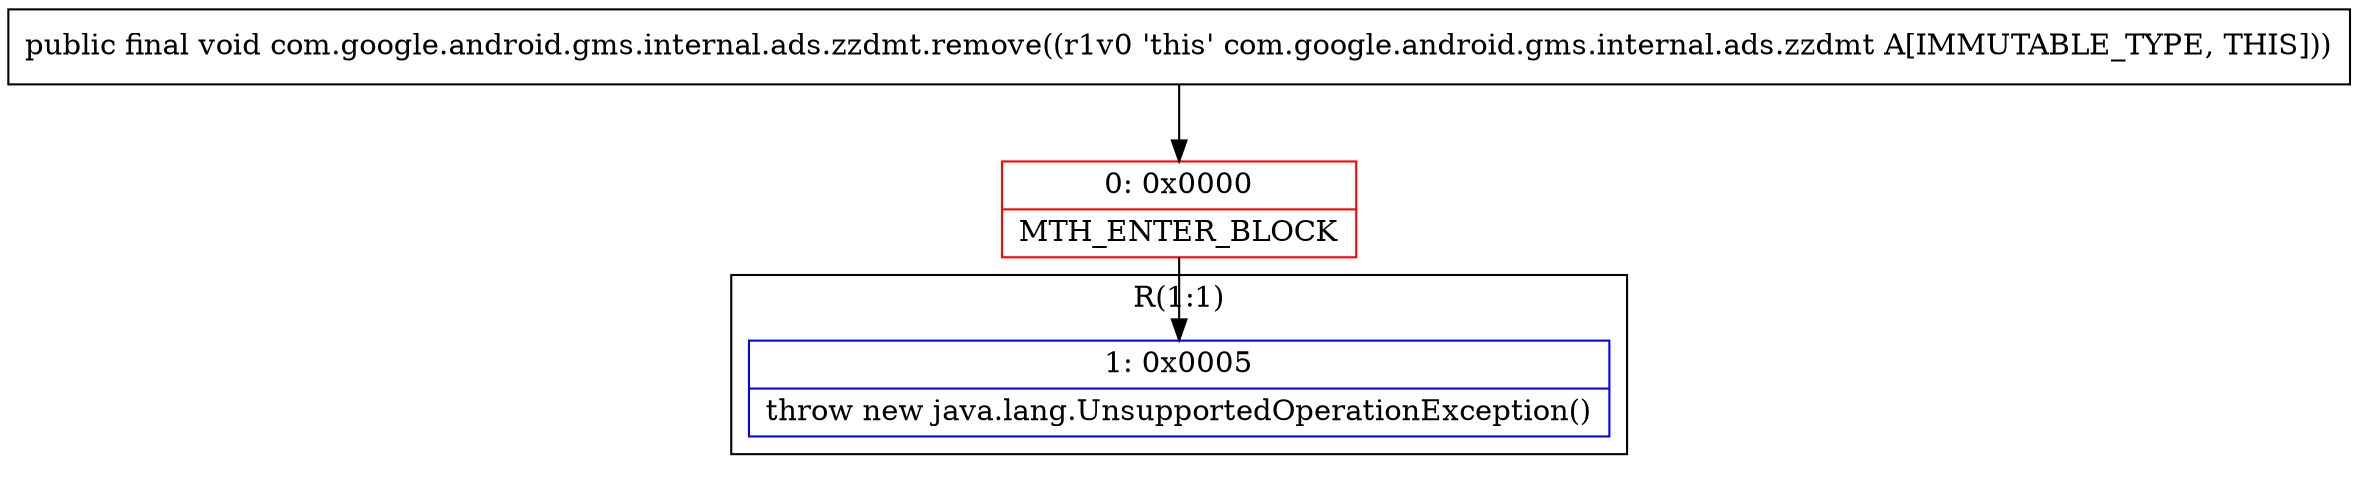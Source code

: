 digraph "CFG forcom.google.android.gms.internal.ads.zzdmt.remove()V" {
subgraph cluster_Region_729058029 {
label = "R(1:1)";
node [shape=record,color=blue];
Node_1 [shape=record,label="{1\:\ 0x0005|throw new java.lang.UnsupportedOperationException()\l}"];
}
Node_0 [shape=record,color=red,label="{0\:\ 0x0000|MTH_ENTER_BLOCK\l}"];
MethodNode[shape=record,label="{public final void com.google.android.gms.internal.ads.zzdmt.remove((r1v0 'this' com.google.android.gms.internal.ads.zzdmt A[IMMUTABLE_TYPE, THIS])) }"];
MethodNode -> Node_0;
Node_0 -> Node_1;
}

